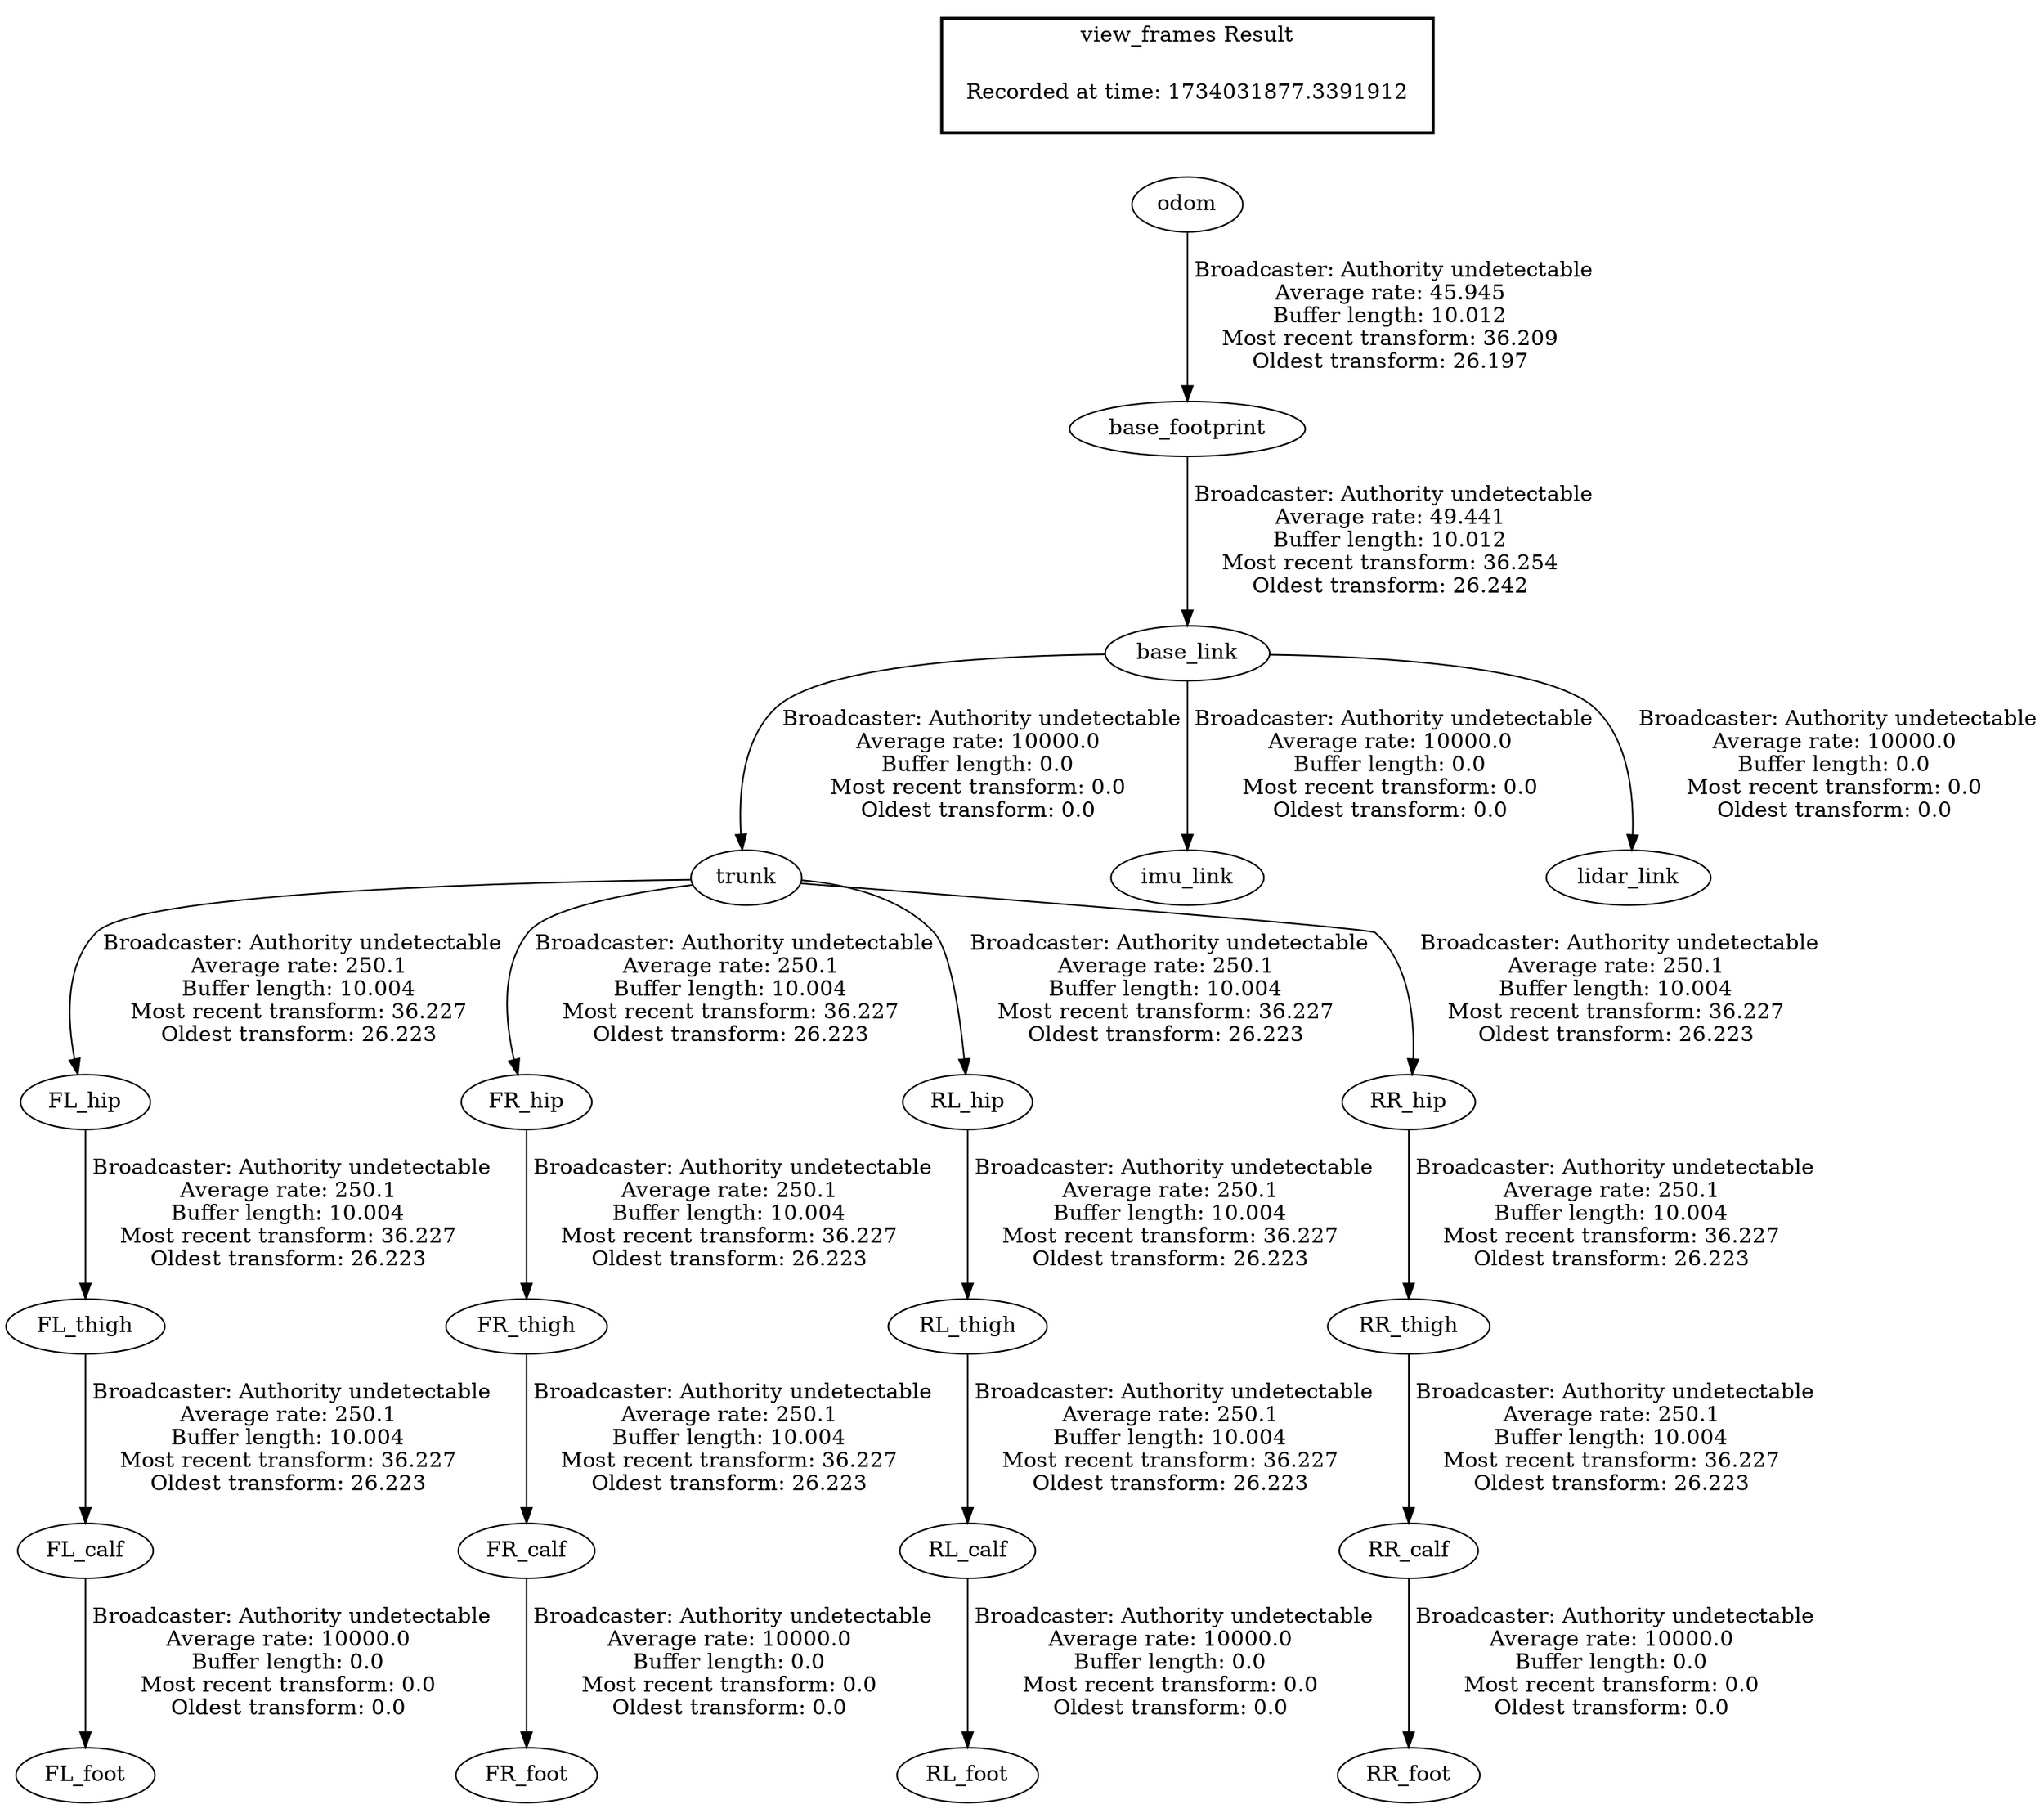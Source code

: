digraph G {
"FL_thigh" -> "FL_calf"[label=" Broadcaster: Authority undetectable\nAverage rate: 250.1\nBuffer length: 10.004\nMost recent transform: 36.227\nOldest transform: 26.223\n"];
"FL_hip" -> "FL_thigh"[label=" Broadcaster: Authority undetectable\nAverage rate: 250.1\nBuffer length: 10.004\nMost recent transform: 36.227\nOldest transform: 26.223\n"];
"trunk" -> "FL_hip"[label=" Broadcaster: Authority undetectable\nAverage rate: 250.1\nBuffer length: 10.004\nMost recent transform: 36.227\nOldest transform: 26.223\n"];
"base_link" -> "trunk"[label=" Broadcaster: Authority undetectable\nAverage rate: 10000.0\nBuffer length: 0.0\nMost recent transform: 0.0\nOldest transform: 0.0\n"];
"FR_thigh" -> "FR_calf"[label=" Broadcaster: Authority undetectable\nAverage rate: 250.1\nBuffer length: 10.004\nMost recent transform: 36.227\nOldest transform: 26.223\n"];
"FR_hip" -> "FR_thigh"[label=" Broadcaster: Authority undetectable\nAverage rate: 250.1\nBuffer length: 10.004\nMost recent transform: 36.227\nOldest transform: 26.223\n"];
"trunk" -> "FR_hip"[label=" Broadcaster: Authority undetectable\nAverage rate: 250.1\nBuffer length: 10.004\nMost recent transform: 36.227\nOldest transform: 26.223\n"];
"RL_thigh" -> "RL_calf"[label=" Broadcaster: Authority undetectable\nAverage rate: 250.1\nBuffer length: 10.004\nMost recent transform: 36.227\nOldest transform: 26.223\n"];
"RL_hip" -> "RL_thigh"[label=" Broadcaster: Authority undetectable\nAverage rate: 250.1\nBuffer length: 10.004\nMost recent transform: 36.227\nOldest transform: 26.223\n"];
"trunk" -> "RL_hip"[label=" Broadcaster: Authority undetectable\nAverage rate: 250.1\nBuffer length: 10.004\nMost recent transform: 36.227\nOldest transform: 26.223\n"];
"RR_thigh" -> "RR_calf"[label=" Broadcaster: Authority undetectable\nAverage rate: 250.1\nBuffer length: 10.004\nMost recent transform: 36.227\nOldest transform: 26.223\n"];
"RR_hip" -> "RR_thigh"[label=" Broadcaster: Authority undetectable\nAverage rate: 250.1\nBuffer length: 10.004\nMost recent transform: 36.227\nOldest transform: 26.223\n"];
"trunk" -> "RR_hip"[label=" Broadcaster: Authority undetectable\nAverage rate: 250.1\nBuffer length: 10.004\nMost recent transform: 36.227\nOldest transform: 26.223\n"];
"base_footprint" -> "base_link"[label=" Broadcaster: Authority undetectable\nAverage rate: 49.441\nBuffer length: 10.012\nMost recent transform: 36.254\nOldest transform: 26.242\n"];
"odom" -> "base_footprint"[label=" Broadcaster: Authority undetectable\nAverage rate: 45.945\nBuffer length: 10.012\nMost recent transform: 36.209\nOldest transform: 26.197\n"];
"FL_calf" -> "FL_foot"[label=" Broadcaster: Authority undetectable\nAverage rate: 10000.0\nBuffer length: 0.0\nMost recent transform: 0.0\nOldest transform: 0.0\n"];
"FR_calf" -> "FR_foot"[label=" Broadcaster: Authority undetectable\nAverage rate: 10000.0\nBuffer length: 0.0\nMost recent transform: 0.0\nOldest transform: 0.0\n"];
"RL_calf" -> "RL_foot"[label=" Broadcaster: Authority undetectable\nAverage rate: 10000.0\nBuffer length: 0.0\nMost recent transform: 0.0\nOldest transform: 0.0\n"];
"RR_calf" -> "RR_foot"[label=" Broadcaster: Authority undetectable\nAverage rate: 10000.0\nBuffer length: 0.0\nMost recent transform: 0.0\nOldest transform: 0.0\n"];
"base_link" -> "imu_link"[label=" Broadcaster: Authority undetectable\nAverage rate: 10000.0\nBuffer length: 0.0\nMost recent transform: 0.0\nOldest transform: 0.0\n"];
"base_link" -> "lidar_link"[label=" Broadcaster: Authority undetectable\nAverage rate: 10000.0\nBuffer length: 0.0\nMost recent transform: 0.0\nOldest transform: 0.0\n"];
edge [style=invis];
 subgraph cluster_legend { style=bold; color=black; label ="view_frames Result";
"Recorded at time: 1734031877.3391912"[ shape=plaintext ] ;
}->"odom";
}